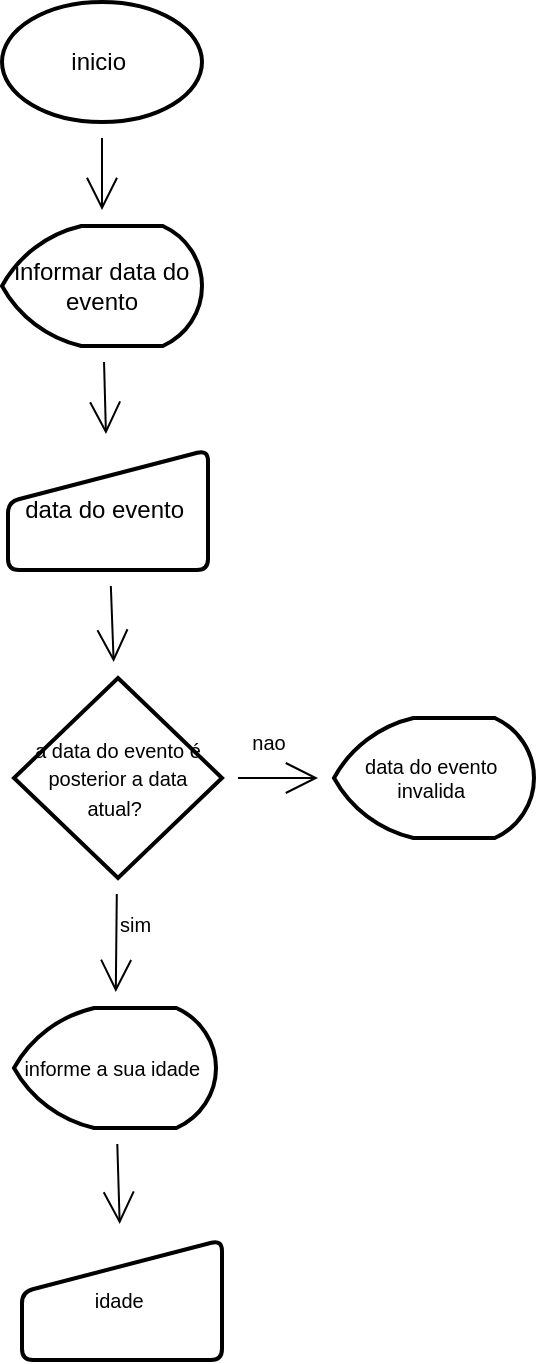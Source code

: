 <mxfile version="17.1.4" type="github">
  <diagram id="xeMO94YszJeTBYEZ5b5v" name="Page-1">
    <mxGraphModel dx="1066" dy="329" grid="0" gridSize="10" guides="1" tooltips="1" connect="1" arrows="1" fold="1" page="0" pageScale="1" pageWidth="827" pageHeight="1169" math="0" shadow="0">
      <root>
        <mxCell id="0" />
        <mxCell id="1" parent="0" />
        <mxCell id="giaX7tnbBmGHWZiOz6_T-12" value="" style="edgeStyle=none;curved=1;rounded=0;orthogonalLoop=1;jettySize=auto;html=1;endArrow=open;startSize=14;endSize=14;sourcePerimeterSpacing=8;targetPerimeterSpacing=8;" edge="1" parent="1" source="giaX7tnbBmGHWZiOz6_T-6" target="giaX7tnbBmGHWZiOz6_T-9">
          <mxGeometry relative="1" as="geometry" />
        </mxCell>
        <mxCell id="giaX7tnbBmGHWZiOz6_T-6" value="inicio&amp;nbsp;" style="strokeWidth=2;html=1;shape=mxgraph.flowchart.start_1;whiteSpace=wrap;hachureGap=4;" vertex="1" parent="1">
          <mxGeometry x="-127" y="89" width="100" height="60" as="geometry" />
        </mxCell>
        <mxCell id="giaX7tnbBmGHWZiOz6_T-16" value="" style="edgeStyle=none;curved=1;rounded=0;orthogonalLoop=1;jettySize=auto;html=1;endArrow=open;startSize=14;endSize=14;sourcePerimeterSpacing=8;targetPerimeterSpacing=8;" edge="1" parent="1" source="giaX7tnbBmGHWZiOz6_T-9" target="giaX7tnbBmGHWZiOz6_T-15">
          <mxGeometry relative="1" as="geometry" />
        </mxCell>
        <mxCell id="giaX7tnbBmGHWZiOz6_T-9" value="informar data do evento" style="strokeWidth=2;html=1;shape=mxgraph.flowchart.display;whiteSpace=wrap;hachureGap=4;" vertex="1" parent="1">
          <mxGeometry x="-127" y="201" width="100" height="60" as="geometry" />
        </mxCell>
        <mxCell id="giaX7tnbBmGHWZiOz6_T-23" value="" style="edgeStyle=none;curved=1;rounded=0;orthogonalLoop=1;jettySize=auto;html=1;fontSize=10;endArrow=open;startSize=14;endSize=14;sourcePerimeterSpacing=8;targetPerimeterSpacing=8;" edge="1" parent="1" source="giaX7tnbBmGHWZiOz6_T-15" target="giaX7tnbBmGHWZiOz6_T-19">
          <mxGeometry relative="1" as="geometry" />
        </mxCell>
        <mxCell id="giaX7tnbBmGHWZiOz6_T-15" value="data do evento&amp;nbsp;" style="html=1;strokeWidth=2;shape=manualInput;whiteSpace=wrap;rounded=1;size=26;arcSize=11;hachureGap=4;" vertex="1" parent="1">
          <mxGeometry x="-124" y="313" width="100" height="60" as="geometry" />
        </mxCell>
        <mxCell id="giaX7tnbBmGHWZiOz6_T-25" value="sim" style="edgeStyle=none;curved=1;rounded=0;orthogonalLoop=1;jettySize=auto;html=1;fontSize=10;endArrow=open;startSize=14;endSize=14;sourcePerimeterSpacing=8;targetPerimeterSpacing=8;verticalAlign=bottom;labelPosition=right;verticalLabelPosition=top;align=left;" edge="1" parent="1" source="giaX7tnbBmGHWZiOz6_T-19" target="giaX7tnbBmGHWZiOz6_T-24">
          <mxGeometry relative="1" as="geometry">
            <Array as="points" />
          </mxGeometry>
        </mxCell>
        <mxCell id="giaX7tnbBmGHWZiOz6_T-27" value="nao" style="edgeStyle=none;curved=1;rounded=0;orthogonalLoop=1;jettySize=auto;html=1;fontSize=10;endArrow=open;startSize=14;endSize=14;sourcePerimeterSpacing=8;targetPerimeterSpacing=8;verticalAlign=bottom;" edge="1" parent="1" source="giaX7tnbBmGHWZiOz6_T-19" target="giaX7tnbBmGHWZiOz6_T-26">
          <mxGeometry x="-0.25" y="9" relative="1" as="geometry">
            <mxPoint as="offset" />
          </mxGeometry>
        </mxCell>
        <mxCell id="giaX7tnbBmGHWZiOz6_T-19" value="&lt;font style=&quot;font-size: 10px&quot;&gt;a data do evento é posterior a data atual?&lt;/font&gt;&amp;nbsp;" style="strokeWidth=2;html=1;shape=mxgraph.flowchart.decision;whiteSpace=wrap;hachureGap=4;" vertex="1" parent="1">
          <mxGeometry x="-121" y="427" width="104" height="100" as="geometry" />
        </mxCell>
        <mxCell id="giaX7tnbBmGHWZiOz6_T-32" value="" style="edgeStyle=none;curved=1;rounded=0;orthogonalLoop=1;jettySize=auto;html=1;fontSize=10;endArrow=open;startSize=14;endSize=14;sourcePerimeterSpacing=8;targetPerimeterSpacing=8;" edge="1" parent="1" source="giaX7tnbBmGHWZiOz6_T-24" target="giaX7tnbBmGHWZiOz6_T-31">
          <mxGeometry relative="1" as="geometry" />
        </mxCell>
        <mxCell id="giaX7tnbBmGHWZiOz6_T-24" value="informe a sua idade&amp;nbsp;" style="strokeWidth=2;html=1;shape=mxgraph.flowchart.display;whiteSpace=wrap;hachureGap=4;fontSize=10;" vertex="1" parent="1">
          <mxGeometry x="-121" y="592" width="101" height="60" as="geometry" />
        </mxCell>
        <mxCell id="giaX7tnbBmGHWZiOz6_T-26" value="data do evento&amp;nbsp; invalida&amp;nbsp;" style="strokeWidth=2;html=1;shape=mxgraph.flowchart.display;whiteSpace=wrap;hachureGap=4;fontSize=10;" vertex="1" parent="1">
          <mxGeometry x="39" y="447" width="100" height="60" as="geometry" />
        </mxCell>
        <mxCell id="giaX7tnbBmGHWZiOz6_T-31" value="idade&amp;nbsp;" style="html=1;strokeWidth=2;shape=manualInput;whiteSpace=wrap;rounded=1;size=26;arcSize=11;hachureGap=4;fontSize=10;" vertex="1" parent="1">
          <mxGeometry x="-117" y="708" width="100" height="60" as="geometry" />
        </mxCell>
      </root>
    </mxGraphModel>
  </diagram>
</mxfile>
